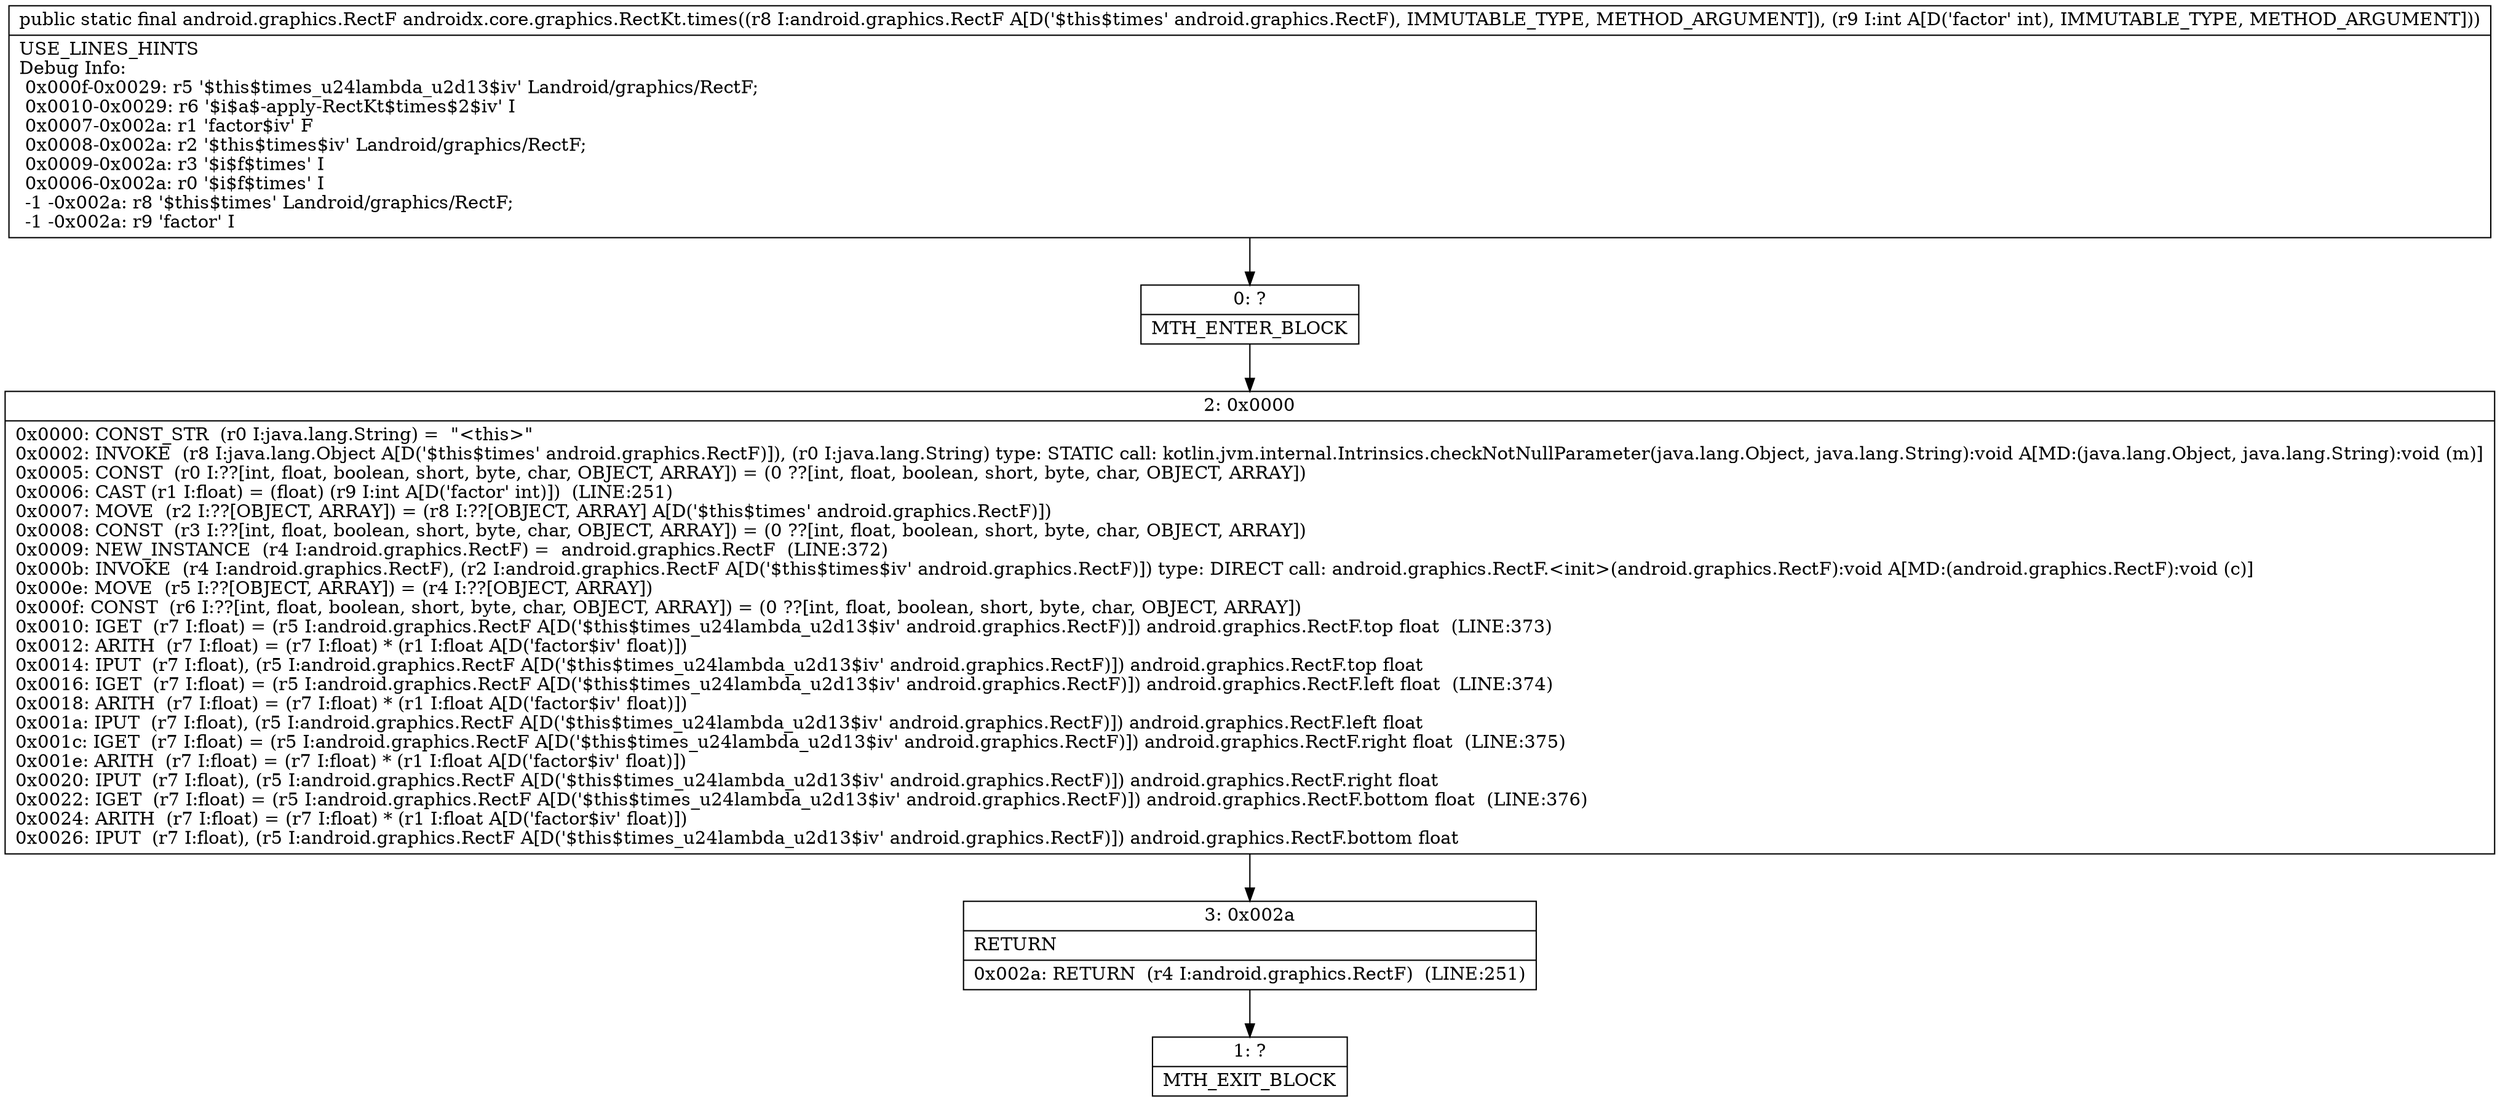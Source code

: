digraph "CFG forandroidx.core.graphics.RectKt.times(Landroid\/graphics\/RectF;I)Landroid\/graphics\/RectF;" {
Node_0 [shape=record,label="{0\:\ ?|MTH_ENTER_BLOCK\l}"];
Node_2 [shape=record,label="{2\:\ 0x0000|0x0000: CONST_STR  (r0 I:java.lang.String) =  \"\<this\>\" \l0x0002: INVOKE  (r8 I:java.lang.Object A[D('$this$times' android.graphics.RectF)]), (r0 I:java.lang.String) type: STATIC call: kotlin.jvm.internal.Intrinsics.checkNotNullParameter(java.lang.Object, java.lang.String):void A[MD:(java.lang.Object, java.lang.String):void (m)]\l0x0005: CONST  (r0 I:??[int, float, boolean, short, byte, char, OBJECT, ARRAY]) = (0 ??[int, float, boolean, short, byte, char, OBJECT, ARRAY]) \l0x0006: CAST (r1 I:float) = (float) (r9 I:int A[D('factor' int)])  (LINE:251)\l0x0007: MOVE  (r2 I:??[OBJECT, ARRAY]) = (r8 I:??[OBJECT, ARRAY] A[D('$this$times' android.graphics.RectF)]) \l0x0008: CONST  (r3 I:??[int, float, boolean, short, byte, char, OBJECT, ARRAY]) = (0 ??[int, float, boolean, short, byte, char, OBJECT, ARRAY]) \l0x0009: NEW_INSTANCE  (r4 I:android.graphics.RectF) =  android.graphics.RectF  (LINE:372)\l0x000b: INVOKE  (r4 I:android.graphics.RectF), (r2 I:android.graphics.RectF A[D('$this$times$iv' android.graphics.RectF)]) type: DIRECT call: android.graphics.RectF.\<init\>(android.graphics.RectF):void A[MD:(android.graphics.RectF):void (c)]\l0x000e: MOVE  (r5 I:??[OBJECT, ARRAY]) = (r4 I:??[OBJECT, ARRAY]) \l0x000f: CONST  (r6 I:??[int, float, boolean, short, byte, char, OBJECT, ARRAY]) = (0 ??[int, float, boolean, short, byte, char, OBJECT, ARRAY]) \l0x0010: IGET  (r7 I:float) = (r5 I:android.graphics.RectF A[D('$this$times_u24lambda_u2d13$iv' android.graphics.RectF)]) android.graphics.RectF.top float  (LINE:373)\l0x0012: ARITH  (r7 I:float) = (r7 I:float) * (r1 I:float A[D('factor$iv' float)]) \l0x0014: IPUT  (r7 I:float), (r5 I:android.graphics.RectF A[D('$this$times_u24lambda_u2d13$iv' android.graphics.RectF)]) android.graphics.RectF.top float \l0x0016: IGET  (r7 I:float) = (r5 I:android.graphics.RectF A[D('$this$times_u24lambda_u2d13$iv' android.graphics.RectF)]) android.graphics.RectF.left float  (LINE:374)\l0x0018: ARITH  (r7 I:float) = (r7 I:float) * (r1 I:float A[D('factor$iv' float)]) \l0x001a: IPUT  (r7 I:float), (r5 I:android.graphics.RectF A[D('$this$times_u24lambda_u2d13$iv' android.graphics.RectF)]) android.graphics.RectF.left float \l0x001c: IGET  (r7 I:float) = (r5 I:android.graphics.RectF A[D('$this$times_u24lambda_u2d13$iv' android.graphics.RectF)]) android.graphics.RectF.right float  (LINE:375)\l0x001e: ARITH  (r7 I:float) = (r7 I:float) * (r1 I:float A[D('factor$iv' float)]) \l0x0020: IPUT  (r7 I:float), (r5 I:android.graphics.RectF A[D('$this$times_u24lambda_u2d13$iv' android.graphics.RectF)]) android.graphics.RectF.right float \l0x0022: IGET  (r7 I:float) = (r5 I:android.graphics.RectF A[D('$this$times_u24lambda_u2d13$iv' android.graphics.RectF)]) android.graphics.RectF.bottom float  (LINE:376)\l0x0024: ARITH  (r7 I:float) = (r7 I:float) * (r1 I:float A[D('factor$iv' float)]) \l0x0026: IPUT  (r7 I:float), (r5 I:android.graphics.RectF A[D('$this$times_u24lambda_u2d13$iv' android.graphics.RectF)]) android.graphics.RectF.bottom float \l}"];
Node_3 [shape=record,label="{3\:\ 0x002a|RETURN\l|0x002a: RETURN  (r4 I:android.graphics.RectF)  (LINE:251)\l}"];
Node_1 [shape=record,label="{1\:\ ?|MTH_EXIT_BLOCK\l}"];
MethodNode[shape=record,label="{public static final android.graphics.RectF androidx.core.graphics.RectKt.times((r8 I:android.graphics.RectF A[D('$this$times' android.graphics.RectF), IMMUTABLE_TYPE, METHOD_ARGUMENT]), (r9 I:int A[D('factor' int), IMMUTABLE_TYPE, METHOD_ARGUMENT]))  | USE_LINES_HINTS\lDebug Info:\l  0x000f\-0x0029: r5 '$this$times_u24lambda_u2d13$iv' Landroid\/graphics\/RectF;\l  0x0010\-0x0029: r6 '$i$a$\-apply\-RectKt$times$2$iv' I\l  0x0007\-0x002a: r1 'factor$iv' F\l  0x0008\-0x002a: r2 '$this$times$iv' Landroid\/graphics\/RectF;\l  0x0009\-0x002a: r3 '$i$f$times' I\l  0x0006\-0x002a: r0 '$i$f$times' I\l  \-1 \-0x002a: r8 '$this$times' Landroid\/graphics\/RectF;\l  \-1 \-0x002a: r9 'factor' I\l}"];
MethodNode -> Node_0;Node_0 -> Node_2;
Node_2 -> Node_3;
Node_3 -> Node_1;
}


